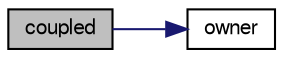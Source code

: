 digraph "coupled"
{
  bgcolor="transparent";
  edge [fontname="FreeSans",fontsize="10",labelfontname="FreeSans",labelfontsize="10"];
  node [fontname="FreeSans",fontsize="10",shape=record];
  rankdir="LR";
  Node191 [label="coupled",height=0.2,width=0.4,color="black", fillcolor="grey75", style="filled", fontcolor="black"];
  Node191 -> Node192 [color="midnightblue",fontsize="10",style="solid",fontname="FreeSans"];
  Node192 [label="owner",height=0.2,width=0.4,color="black",URL="$a27426.html#a84c9f008a105c7a1bc933fe760d4199b",tooltip="Does this side own the patch ? "];
}
